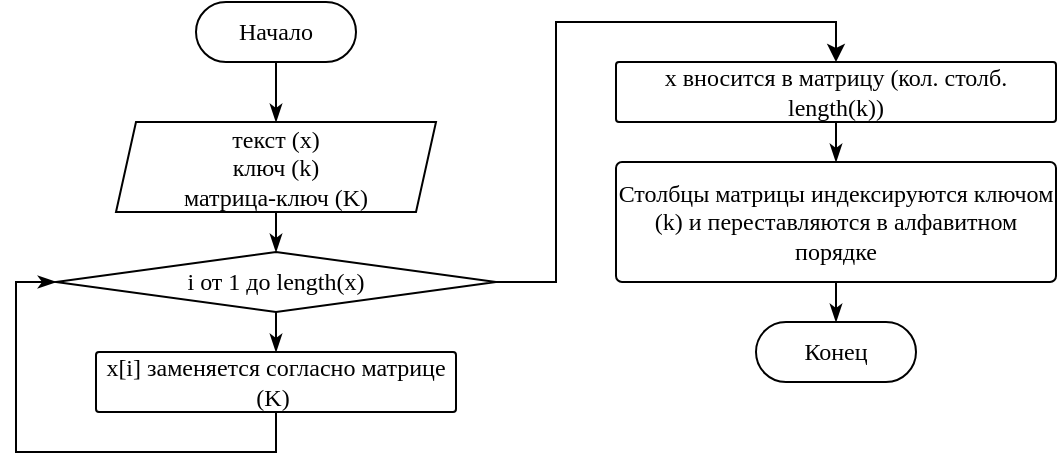 <mxfile version="23.1.5" type="device">
  <diagram id="C5RBs43oDa-KdzZeNtuy" name="Page-1">
    <mxGraphModel dx="1002" dy="551" grid="1" gridSize="10" guides="1" tooltips="1" connect="1" arrows="1" fold="1" page="1" pageScale="1" pageWidth="827" pageHeight="1169" math="0" shadow="0">
      <root>
        <mxCell id="WIyWlLk6GJQsqaUBKTNV-0" />
        <mxCell id="WIyWlLk6GJQsqaUBKTNV-1" parent="WIyWlLk6GJQsqaUBKTNV-0" />
        <mxCell id="-YLPaWiGfDbkhbNqOUda-35" style="edgeStyle=orthogonalEdgeStyle;rounded=0;orthogonalLoop=1;jettySize=auto;html=1;exitX=0.5;exitY=1;exitDx=0;exitDy=0;entryX=0.5;entryY=0;entryDx=0;entryDy=0;endArrow=classicThin;endFill=1;" parent="WIyWlLk6GJQsqaUBKTNV-1" source="3h6hTAy-Vyu-1r_KlwYv-3" target="-YLPaWiGfDbkhbNqOUda-45" edge="1">
          <mxGeometry relative="1" as="geometry">
            <mxPoint x="490" y="235" as="targetPoint" />
            <mxPoint x="490" y="215" as="sourcePoint" />
          </mxGeometry>
        </mxCell>
        <mxCell id="-YLPaWiGfDbkhbNqOUda-3" style="edgeStyle=orthogonalEdgeStyle;rounded=0;orthogonalLoop=1;jettySize=auto;html=1;exitX=0.5;exitY=1;exitDx=0;exitDy=0;entryX=0.5;entryY=0;entryDx=0;entryDy=0;endArrow=classicThin;endFill=1;" parent="WIyWlLk6GJQsqaUBKTNV-1" source="-YLPaWiGfDbkhbNqOUda-1" target="-YLPaWiGfDbkhbNqOUda-2" edge="1">
          <mxGeometry relative="1" as="geometry" />
        </mxCell>
        <mxCell id="-YLPaWiGfDbkhbNqOUda-1" value="&lt;font face=&quot;Lucida Console&quot;&gt;Начало&lt;/font&gt;" style="rounded=1;whiteSpace=wrap;html=1;fontSize=12;glass=0;strokeWidth=1;shadow=0;arcSize=50;" parent="WIyWlLk6GJQsqaUBKTNV-1" vertex="1">
          <mxGeometry x="450" y="60" width="80" height="30" as="geometry" />
        </mxCell>
        <mxCell id="-YLPaWiGfDbkhbNqOUda-2" value="&lt;font face=&quot;Lucida Console&quot;&gt;текст (x) &lt;br&gt;ключ (k)&lt;br&gt;матрица-ключ (K)&lt;br&gt;&lt;/font&gt;" style="shape=parallelogram;perimeter=parallelogramPerimeter;whiteSpace=wrap;html=1;fixedSize=1;size=10;" parent="WIyWlLk6GJQsqaUBKTNV-1" vertex="1">
          <mxGeometry x="410" y="120" width="160" height="45" as="geometry" />
        </mxCell>
        <mxCell id="-YLPaWiGfDbkhbNqOUda-27" value="&lt;font face=&quot;Lucida Console&quot;&gt;Конец&lt;/font&gt;" style="rounded=1;whiteSpace=wrap;html=1;fontSize=12;glass=0;strokeWidth=1;shadow=0;arcSize=50;" parent="WIyWlLk6GJQsqaUBKTNV-1" vertex="1">
          <mxGeometry x="730" y="220" width="80" height="30" as="geometry" />
        </mxCell>
        <mxCell id="-YLPaWiGfDbkhbNqOUda-29" style="edgeStyle=orthogonalEdgeStyle;rounded=0;orthogonalLoop=1;jettySize=auto;html=1;exitX=0.5;exitY=1;exitDx=0;exitDy=0;entryX=0.5;entryY=0;entryDx=0;entryDy=0;endArrow=classicThin;endFill=1;" parent="WIyWlLk6GJQsqaUBKTNV-1" source="-YLPaWiGfDbkhbNqOUda-2" target="3h6hTAy-Vyu-1r_KlwYv-3" edge="1">
          <mxGeometry relative="1" as="geometry">
            <mxPoint x="505" y="125" as="sourcePoint" />
            <mxPoint x="490" y="185" as="targetPoint" />
          </mxGeometry>
        </mxCell>
        <mxCell id="3h6hTAy-Vyu-1r_KlwYv-1" style="edgeStyle=orthogonalEdgeStyle;rounded=0;orthogonalLoop=1;jettySize=auto;html=1;exitX=0.5;exitY=1;exitDx=0;exitDy=0;entryX=0;entryY=0.5;entryDx=0;entryDy=0;endArrow=classicThin;endFill=1;" parent="WIyWlLk6GJQsqaUBKTNV-1" source="-YLPaWiGfDbkhbNqOUda-45" target="3h6hTAy-Vyu-1r_KlwYv-3" edge="1">
          <mxGeometry relative="1" as="geometry" />
        </mxCell>
        <mxCell id="-YLPaWiGfDbkhbNqOUda-45" value="&lt;font face=&quot;Lucida Console&quot;&gt;x[i] заменяется согласно матрице (K)&amp;nbsp;&lt;/font&gt;" style="rounded=1;whiteSpace=wrap;html=1;fontSize=12;glass=0;strokeWidth=1;shadow=0;arcSize=5;" parent="WIyWlLk6GJQsqaUBKTNV-1" vertex="1">
          <mxGeometry x="400" y="235" width="180" height="30" as="geometry" />
        </mxCell>
        <mxCell id="3h6hTAy-Vyu-1r_KlwYv-7" style="edgeStyle=orthogonalEdgeStyle;rounded=0;orthogonalLoop=1;jettySize=auto;html=1;exitX=0.5;exitY=1;exitDx=0;exitDy=0;entryX=0.5;entryY=0;entryDx=0;entryDy=0;endArrow=classicThin;endFill=1;" parent="WIyWlLk6GJQsqaUBKTNV-1" source="3h6hTAy-Vyu-1r_KlwYv-0" target="3h6hTAy-Vyu-1r_KlwYv-6" edge="1">
          <mxGeometry relative="1" as="geometry" />
        </mxCell>
        <mxCell id="3h6hTAy-Vyu-1r_KlwYv-0" value="&lt;font face=&quot;Lucida Console&quot;&gt;x вносится в матрицу (кол. столб. length(k))&lt;/font&gt;" style="rounded=1;whiteSpace=wrap;html=1;fontSize=12;glass=0;strokeWidth=1;shadow=0;arcSize=5;" parent="WIyWlLk6GJQsqaUBKTNV-1" vertex="1">
          <mxGeometry x="660" y="90" width="220" height="30" as="geometry" />
        </mxCell>
        <mxCell id="Fl8opb_WniqGqvQGuhMR-0" style="edgeStyle=orthogonalEdgeStyle;rounded=0;orthogonalLoop=1;jettySize=auto;html=1;exitX=1;exitY=0.5;exitDx=0;exitDy=0;entryX=0.5;entryY=0;entryDx=0;entryDy=0;" edge="1" parent="WIyWlLk6GJQsqaUBKTNV-1" source="3h6hTAy-Vyu-1r_KlwYv-3" target="3h6hTAy-Vyu-1r_KlwYv-0">
          <mxGeometry relative="1" as="geometry" />
        </mxCell>
        <mxCell id="3h6hTAy-Vyu-1r_KlwYv-3" value="&lt;font face=&quot;Lucida Console&quot;&gt;i от 1 до length(x)&lt;/font&gt;" style="rhombus;whiteSpace=wrap;html=1;" parent="WIyWlLk6GJQsqaUBKTNV-1" vertex="1">
          <mxGeometry x="380" y="185" width="220" height="30" as="geometry" />
        </mxCell>
        <mxCell id="3h6hTAy-Vyu-1r_KlwYv-8" style="edgeStyle=orthogonalEdgeStyle;rounded=0;orthogonalLoop=1;jettySize=auto;html=1;exitX=0.5;exitY=1;exitDx=0;exitDy=0;entryX=0.5;entryY=0;entryDx=0;entryDy=0;endArrow=classicThin;endFill=1;" parent="WIyWlLk6GJQsqaUBKTNV-1" source="3h6hTAy-Vyu-1r_KlwYv-6" target="-YLPaWiGfDbkhbNqOUda-27" edge="1">
          <mxGeometry relative="1" as="geometry" />
        </mxCell>
        <mxCell id="3h6hTAy-Vyu-1r_KlwYv-6" value="&lt;font face=&quot;Lucida Console&quot;&gt;Стол&lt;/font&gt;&lt;font face=&quot;Lucida Console&quot;&gt;бцы матрицы индексируются ключом (k) и переставляются в алфавитном порядке&lt;/font&gt;" style="rounded=1;whiteSpace=wrap;html=1;fontSize=12;glass=0;strokeWidth=1;shadow=0;arcSize=5;" parent="WIyWlLk6GJQsqaUBKTNV-1" vertex="1">
          <mxGeometry x="660" y="140" width="220" height="60" as="geometry" />
        </mxCell>
      </root>
    </mxGraphModel>
  </diagram>
</mxfile>
